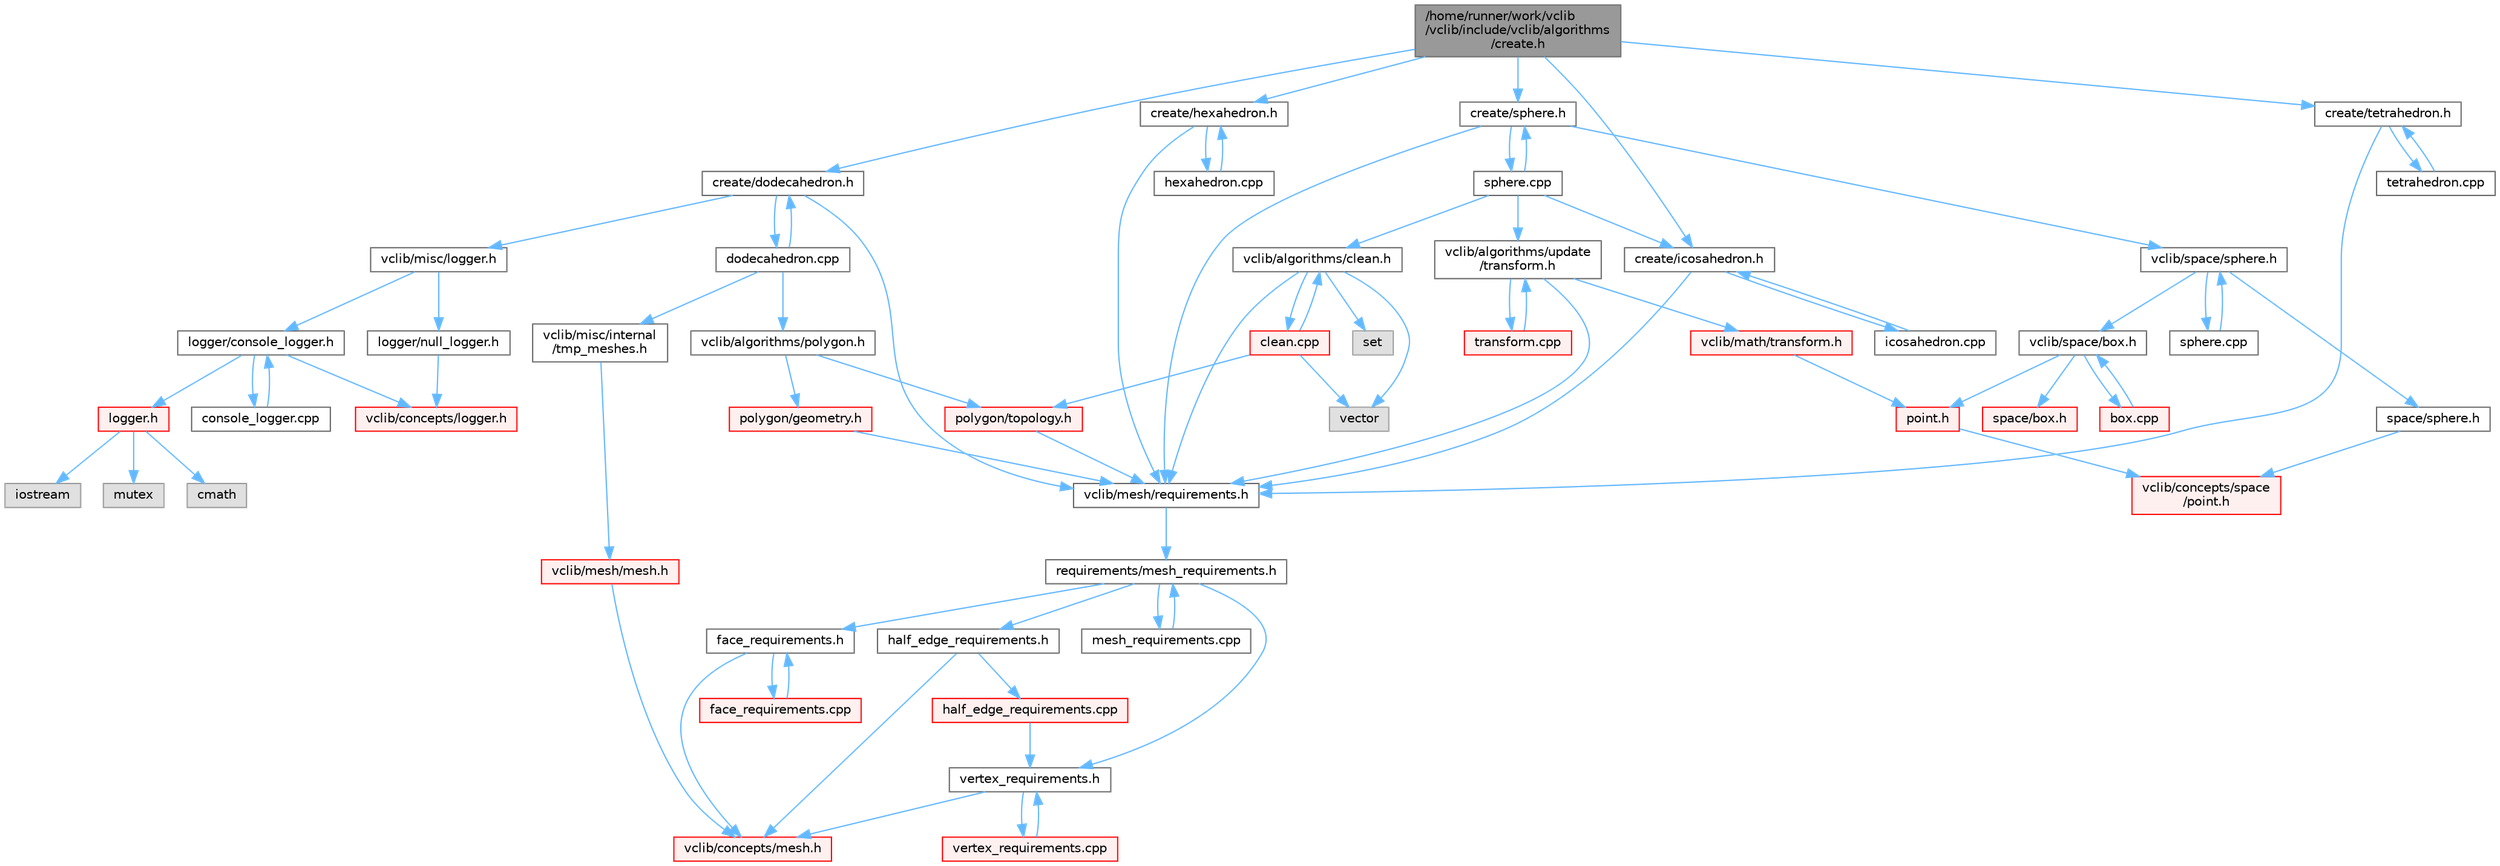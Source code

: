 digraph "/home/runner/work/vclib/vclib/include/vclib/algorithms/create.h"
{
 // LATEX_PDF_SIZE
  bgcolor="transparent";
  edge [fontname=Helvetica,fontsize=10,labelfontname=Helvetica,labelfontsize=10];
  node [fontname=Helvetica,fontsize=10,shape=box,height=0.2,width=0.4];
  Node1 [label="/home/runner/work/vclib\l/vclib/include/vclib/algorithms\l/create.h",height=0.2,width=0.4,color="gray40", fillcolor="grey60", style="filled", fontcolor="black",tooltip=" "];
  Node1 -> Node2 [color="steelblue1",style="solid"];
  Node2 [label="create/dodecahedron.h",height=0.2,width=0.4,color="grey40", fillcolor="white", style="filled",URL="$dodecahedron_8h.html",tooltip=" "];
  Node2 -> Node3 [color="steelblue1",style="solid"];
  Node3 [label="vclib/mesh/requirements.h",height=0.2,width=0.4,color="grey40", fillcolor="white", style="filled",URL="$requirements_8h.html",tooltip=" "];
  Node3 -> Node4 [color="steelblue1",style="solid"];
  Node4 [label="requirements/mesh_requirements.h",height=0.2,width=0.4,color="grey40", fillcolor="white", style="filled",URL="$mesh__requirements_8h.html",tooltip=" "];
  Node4 -> Node5 [color="steelblue1",style="solid"];
  Node5 [label="half_edge_requirements.h",height=0.2,width=0.4,color="grey40", fillcolor="white", style="filled",URL="$half__edge__requirements_8h.html",tooltip=" "];
  Node5 -> Node6 [color="steelblue1",style="solid"];
  Node6 [label="vclib/concepts/mesh.h",height=0.2,width=0.4,color="red", fillcolor="#FFF0F0", style="filled",URL="$concepts_2mesh_8h.html",tooltip=" "];
  Node5 -> Node67 [color="steelblue1",style="solid"];
  Node67 [label="half_edge_requirements.cpp",height=0.2,width=0.4,color="red", fillcolor="#FFF0F0", style="filled",URL="$half__edge__requirements_8cpp.html",tooltip=" "];
  Node67 -> Node68 [color="steelblue1",style="solid"];
  Node68 [label="vertex_requirements.h",height=0.2,width=0.4,color="grey40", fillcolor="white", style="filled",URL="$vertex__requirements_8h.html",tooltip=" "];
  Node68 -> Node6 [color="steelblue1",style="solid"];
  Node68 -> Node69 [color="steelblue1",style="solid"];
  Node69 [label="vertex_requirements.cpp",height=0.2,width=0.4,color="red", fillcolor="#FFF0F0", style="filled",URL="$vertex__requirements_8cpp.html",tooltip=" "];
  Node69 -> Node68 [color="steelblue1",style="solid"];
  Node4 -> Node149 [color="steelblue1",style="solid"];
  Node149 [label="face_requirements.h",height=0.2,width=0.4,color="grey40", fillcolor="white", style="filled",URL="$face__requirements_8h.html",tooltip=" "];
  Node149 -> Node6 [color="steelblue1",style="solid"];
  Node149 -> Node150 [color="steelblue1",style="solid"];
  Node150 [label="face_requirements.cpp",height=0.2,width=0.4,color="red", fillcolor="#FFF0F0", style="filled",URL="$face__requirements_8cpp.html",tooltip=" "];
  Node150 -> Node149 [color="steelblue1",style="solid"];
  Node4 -> Node68 [color="steelblue1",style="solid"];
  Node4 -> Node174 [color="steelblue1",style="solid"];
  Node174 [label="mesh_requirements.cpp",height=0.2,width=0.4,color="grey40", fillcolor="white", style="filled",URL="$mesh__requirements_8cpp.html",tooltip=" "];
  Node174 -> Node4 [color="steelblue1",style="solid"];
  Node2 -> Node175 [color="steelblue1",style="solid"];
  Node175 [label="vclib/misc/logger.h",height=0.2,width=0.4,color="grey40", fillcolor="white", style="filled",URL="$misc_2logger_8h.html",tooltip=" "];
  Node175 -> Node176 [color="steelblue1",style="solid"];
  Node176 [label="logger/console_logger.h",height=0.2,width=0.4,color="grey40", fillcolor="white", style="filled",URL="$console__logger_8h.html",tooltip=" "];
  Node176 -> Node177 [color="steelblue1",style="solid"];
  Node177 [label="logger.h",height=0.2,width=0.4,color="red", fillcolor="#FFF0F0", style="filled",URL="$misc_2logger_2logger_8h.html",tooltip=" "];
  Node177 -> Node36 [color="steelblue1",style="solid"];
  Node36 [label="cmath",height=0.2,width=0.4,color="grey60", fillcolor="#E0E0E0", style="filled",tooltip=" "];
  Node177 -> Node178 [color="steelblue1",style="solid"];
  Node178 [label="iostream",height=0.2,width=0.4,color="grey60", fillcolor="#E0E0E0", style="filled",tooltip=" "];
  Node177 -> Node179 [color="steelblue1",style="solid"];
  Node179 [label="mutex",height=0.2,width=0.4,color="grey60", fillcolor="#E0E0E0", style="filled",tooltip=" "];
  Node176 -> Node188 [color="steelblue1",style="solid"];
  Node188 [label="vclib/concepts/logger.h",height=0.2,width=0.4,color="red", fillcolor="#FFF0F0", style="filled",URL="$concepts_2logger_8h.html",tooltip=" "];
  Node176 -> Node189 [color="steelblue1",style="solid"];
  Node189 [label="console_logger.cpp",height=0.2,width=0.4,color="grey40", fillcolor="white", style="filled",URL="$console__logger_8cpp.html",tooltip=" "];
  Node189 -> Node176 [color="steelblue1",style="solid"];
  Node175 -> Node190 [color="steelblue1",style="solid"];
  Node190 [label="logger/null_logger.h",height=0.2,width=0.4,color="grey40", fillcolor="white", style="filled",URL="$null__logger_8h.html",tooltip=" "];
  Node190 -> Node188 [color="steelblue1",style="solid"];
  Node2 -> Node191 [color="steelblue1",style="solid"];
  Node191 [label="dodecahedron.cpp",height=0.2,width=0.4,color="grey40", fillcolor="white", style="filled",URL="$dodecahedron_8cpp.html",tooltip=" "];
  Node191 -> Node2 [color="steelblue1",style="solid"];
  Node191 -> Node192 [color="steelblue1",style="solid"];
  Node192 [label="vclib/algorithms/polygon.h",height=0.2,width=0.4,color="grey40", fillcolor="white", style="filled",URL="$algorithms_2polygon_8h.html",tooltip=" "];
  Node192 -> Node193 [color="steelblue1",style="solid"];
  Node193 [label="polygon/geometry.h",height=0.2,width=0.4,color="red", fillcolor="#FFF0F0", style="filled",URL="$geometry_8h.html",tooltip=" "];
  Node193 -> Node3 [color="steelblue1",style="solid"];
  Node192 -> Node227 [color="steelblue1",style="solid"];
  Node227 [label="polygon/topology.h",height=0.2,width=0.4,color="red", fillcolor="#FFF0F0", style="filled",URL="$polygon_2topology_8h.html",tooltip=" "];
  Node227 -> Node3 [color="steelblue1",style="solid"];
  Node191 -> Node238 [color="steelblue1",style="solid"];
  Node238 [label="vclib/misc/internal\l/tmp_meshes.h",height=0.2,width=0.4,color="grey40", fillcolor="white", style="filled",URL="$tmp__meshes_8h.html",tooltip=" "];
  Node238 -> Node239 [color="steelblue1",style="solid"];
  Node239 [label="vclib/mesh/mesh.h",height=0.2,width=0.4,color="red", fillcolor="#FFF0F0", style="filled",URL="$mesh_2mesh_8h.html",tooltip=" "];
  Node239 -> Node6 [color="steelblue1",style="solid"];
  Node1 -> Node263 [color="steelblue1",style="solid"];
  Node263 [label="create/hexahedron.h",height=0.2,width=0.4,color="grey40", fillcolor="white", style="filled",URL="$hexahedron_8h.html",tooltip=" "];
  Node263 -> Node3 [color="steelblue1",style="solid"];
  Node263 -> Node264 [color="steelblue1",style="solid"];
  Node264 [label="hexahedron.cpp",height=0.2,width=0.4,color="grey40", fillcolor="white", style="filled",URL="$hexahedron_8cpp.html",tooltip=" "];
  Node264 -> Node263 [color="steelblue1",style="solid"];
  Node1 -> Node265 [color="steelblue1",style="solid"];
  Node265 [label="create/icosahedron.h",height=0.2,width=0.4,color="grey40", fillcolor="white", style="filled",URL="$icosahedron_8h.html",tooltip=" "];
  Node265 -> Node3 [color="steelblue1",style="solid"];
  Node265 -> Node266 [color="steelblue1",style="solid"];
  Node266 [label="icosahedron.cpp",height=0.2,width=0.4,color="grey40", fillcolor="white", style="filled",URL="$icosahedron_8cpp.html",tooltip=" "];
  Node266 -> Node265 [color="steelblue1",style="solid"];
  Node1 -> Node267 [color="steelblue1",style="solid"];
  Node267 [label="create/sphere.h",height=0.2,width=0.4,color="grey40", fillcolor="white", style="filled",URL="$algorithms_2create_2sphere_8h.html",tooltip=" "];
  Node267 -> Node3 [color="steelblue1",style="solid"];
  Node267 -> Node268 [color="steelblue1",style="solid"];
  Node268 [label="vclib/space/sphere.h",height=0.2,width=0.4,color="grey40", fillcolor="white", style="filled",URL="$space_2sphere_8h.html",tooltip=" "];
  Node268 -> Node217 [color="steelblue1",style="solid"];
  Node217 [label="space/sphere.h",height=0.2,width=0.4,color="grey40", fillcolor="white", style="filled",URL="$concepts_2space_2sphere_8h.html",tooltip=" "];
  Node217 -> Node32 [color="steelblue1",style="solid"];
  Node32 [label="vclib/concepts/space\l/point.h",height=0.2,width=0.4,color="red", fillcolor="#FFF0F0", style="filled",URL="$concepts_2space_2point_8h.html",tooltip=" "];
  Node268 -> Node249 [color="steelblue1",style="solid"];
  Node249 [label="vclib/space/box.h",height=0.2,width=0.4,color="grey40", fillcolor="white", style="filled",URL="$space_2box_8h.html",tooltip=" "];
  Node249 -> Node213 [color="steelblue1",style="solid"];
  Node213 [label="space/box.h",height=0.2,width=0.4,color="red", fillcolor="#FFF0F0", style="filled",URL="$concepts_2space_2box_8h.html",tooltip=" "];
  Node249 -> Node28 [color="steelblue1",style="solid"];
  Node28 [label="point.h",height=0.2,width=0.4,color="red", fillcolor="#FFF0F0", style="filled",URL="$space_2point_8h.html",tooltip=" "];
  Node28 -> Node32 [color="steelblue1",style="solid"];
  Node249 -> Node250 [color="steelblue1",style="solid"];
  Node250 [label="box.cpp",height=0.2,width=0.4,color="red", fillcolor="#FFF0F0", style="filled",URL="$box_8cpp.html",tooltip=" "];
  Node250 -> Node249 [color="steelblue1",style="solid"];
  Node268 -> Node269 [color="steelblue1",style="solid"];
  Node269 [label="sphere.cpp",height=0.2,width=0.4,color="grey40", fillcolor="white", style="filled",URL="$space_2sphere_8cpp.html",tooltip=" "];
  Node269 -> Node268 [color="steelblue1",style="solid"];
  Node267 -> Node270 [color="steelblue1",style="solid"];
  Node270 [label="sphere.cpp",height=0.2,width=0.4,color="grey40", fillcolor="white", style="filled",URL="$algorithms_2create_2sphere_8cpp.html",tooltip=" "];
  Node270 -> Node267 [color="steelblue1",style="solid"];
  Node270 -> Node265 [color="steelblue1",style="solid"];
  Node270 -> Node271 [color="steelblue1",style="solid"];
  Node271 [label="vclib/algorithms/clean.h",height=0.2,width=0.4,color="grey40", fillcolor="white", style="filled",URL="$clean_8h.html",tooltip=" "];
  Node271 -> Node229 [color="steelblue1",style="solid"];
  Node229 [label="set",height=0.2,width=0.4,color="grey60", fillcolor="#E0E0E0", style="filled",tooltip=" "];
  Node271 -> Node9 [color="steelblue1",style="solid"];
  Node9 [label="vector",height=0.2,width=0.4,color="grey60", fillcolor="#E0E0E0", style="filled",tooltip=" "];
  Node271 -> Node3 [color="steelblue1",style="solid"];
  Node271 -> Node272 [color="steelblue1",style="solid"];
  Node272 [label="clean.cpp",height=0.2,width=0.4,color="red", fillcolor="#FFF0F0", style="filled",URL="$clean_8cpp.html",tooltip=" "];
  Node272 -> Node271 [color="steelblue1",style="solid"];
  Node272 -> Node9 [color="steelblue1",style="solid"];
  Node272 -> Node227 [color="steelblue1",style="solid"];
  Node270 -> Node280 [color="steelblue1",style="solid"];
  Node280 [label="vclib/algorithms/update\l/transform.h",height=0.2,width=0.4,color="grey40", fillcolor="white", style="filled",URL="$algorithms_2update_2transform_8h.html",tooltip=" "];
  Node280 -> Node281 [color="steelblue1",style="solid"];
  Node281 [label="vclib/math/transform.h",height=0.2,width=0.4,color="red", fillcolor="#FFF0F0", style="filled",URL="$math_2transform_8h.html",tooltip=" "];
  Node281 -> Node28 [color="steelblue1",style="solid"];
  Node280 -> Node3 [color="steelblue1",style="solid"];
  Node280 -> Node283 [color="steelblue1",style="solid"];
  Node283 [label="transform.cpp",height=0.2,width=0.4,color="red", fillcolor="#FFF0F0", style="filled",URL="$algorithms_2update_2transform_8cpp.html",tooltip=" "];
  Node283 -> Node280 [color="steelblue1",style="solid"];
  Node1 -> Node286 [color="steelblue1",style="solid"];
  Node286 [label="create/tetrahedron.h",height=0.2,width=0.4,color="grey40", fillcolor="white", style="filled",URL="$tetrahedron_8h.html",tooltip=" "];
  Node286 -> Node3 [color="steelblue1",style="solid"];
  Node286 -> Node287 [color="steelblue1",style="solid"];
  Node287 [label="tetrahedron.cpp",height=0.2,width=0.4,color="grey40", fillcolor="white", style="filled",URL="$tetrahedron_8cpp.html",tooltip=" "];
  Node287 -> Node286 [color="steelblue1",style="solid"];
}
